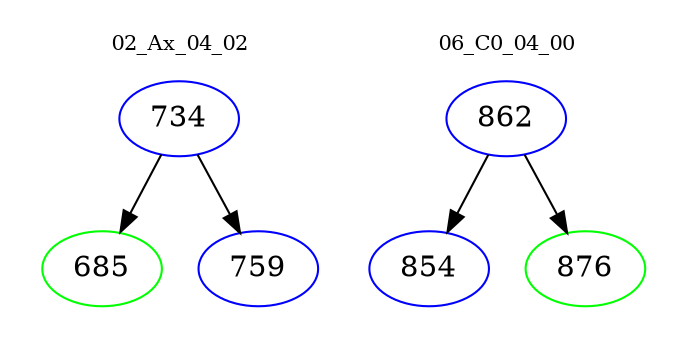 digraph{
subgraph cluster_0 {
color = white
label = "02_Ax_04_02";
fontsize=10;
T0_734 [label="734", color="blue"]
T0_734 -> T0_685 [color="black"]
T0_685 [label="685", color="green"]
T0_734 -> T0_759 [color="black"]
T0_759 [label="759", color="blue"]
}
subgraph cluster_1 {
color = white
label = "06_C0_04_00";
fontsize=10;
T1_862 [label="862", color="blue"]
T1_862 -> T1_854 [color="black"]
T1_854 [label="854", color="blue"]
T1_862 -> T1_876 [color="black"]
T1_876 [label="876", color="green"]
}
}

